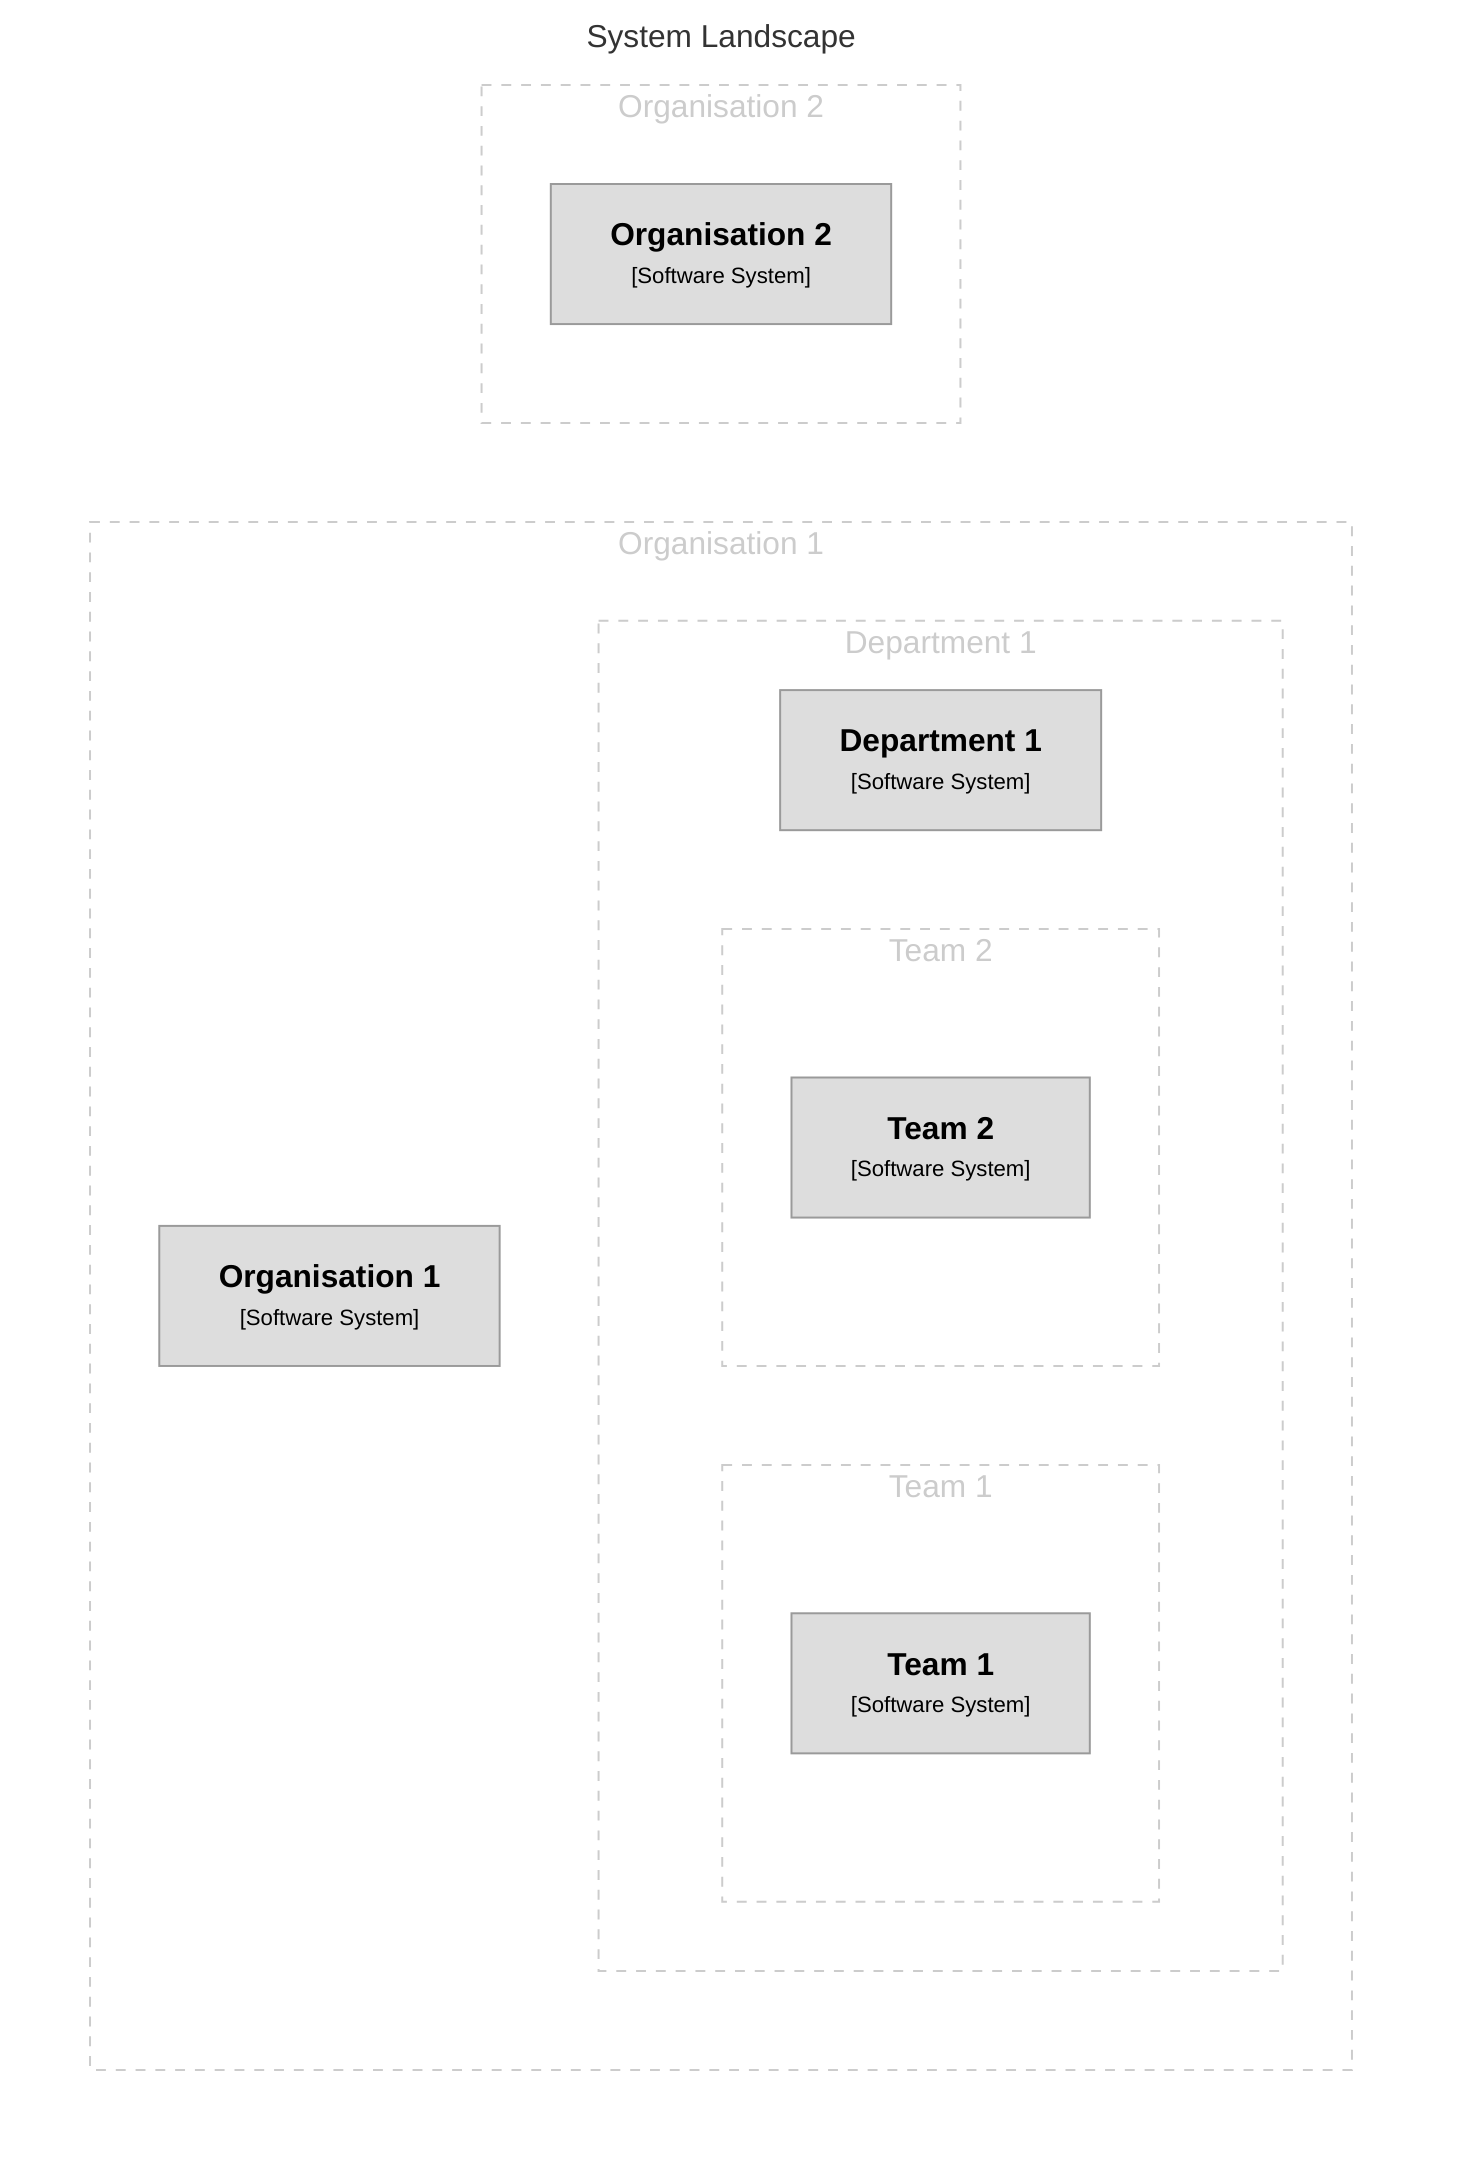 graph TB
  linkStyle default fill:#ffffff

  subgraph diagram ["System Landscape"]
    style diagram fill:#ffffff,stroke:#ffffff

    subgraph group1 [Organisation 1]
      style group1 fill:#ffffff,stroke:#cccccc,color:#cccccc,stroke-dasharray:5

      3["<div style='font-weight: bold'>Organisation 1</div><div style='font-size: 70%; margin-top: 0px'>[Software System]</div>"]
      style 3 fill:#dddddd,stroke:#9a9a9a,color:#000000
        subgraph group2 [Department 1]
          style group2 fill:#ffffff,stroke:#cccccc,color:#cccccc,stroke-dasharray:5

          5["<div style='font-weight: bold'>Department 1</div><div style='font-size: 70%; margin-top: 0px'>[Software System]</div>"]
          style 5 fill:#dddddd,stroke:#9a9a9a,color:#000000
            subgraph group3 [Team 1]
              style group3 fill:#ffffff,stroke:#cccccc,color:#cccccc,stroke-dasharray:5

              1["<div style='font-weight: bold'>Team 1</div><div style='font-size: 70%; margin-top: 0px'>[Software System]</div>"]
              style 1 fill:#dddddd,stroke:#9a9a9a,color:#000000
            end

            subgraph group4 [Team 2]
              style group4 fill:#ffffff,stroke:#cccccc,color:#cccccc,stroke-dasharray:5

              2["<div style='font-weight: bold'>Team 2</div><div style='font-size: 70%; margin-top: 0px'>[Software System]</div>"]
              style 2 fill:#dddddd,stroke:#9a9a9a,color:#000000
            end

        end

    end

    subgraph group5 [Organisation 2]
      style group5 fill:#ffffff,stroke:#cccccc,color:#cccccc,stroke-dasharray:5

      4["<div style='font-weight: bold'>Organisation 2</div><div style='font-size: 70%; margin-top: 0px'>[Software System]</div>"]
      style 4 fill:#dddddd,stroke:#9a9a9a,color:#000000
    end


  end